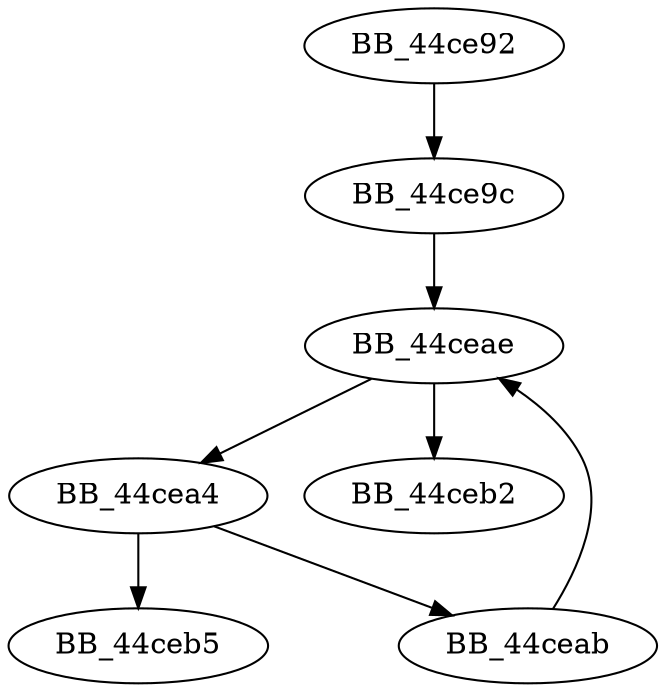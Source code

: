 DiGraph sub_44CE92{
BB_44ce92->BB_44ce9c
BB_44ce9c->BB_44ceae
BB_44cea4->BB_44ceab
BB_44cea4->BB_44ceb5
BB_44ceab->BB_44ceae
BB_44ceae->BB_44cea4
BB_44ceae->BB_44ceb2
}
